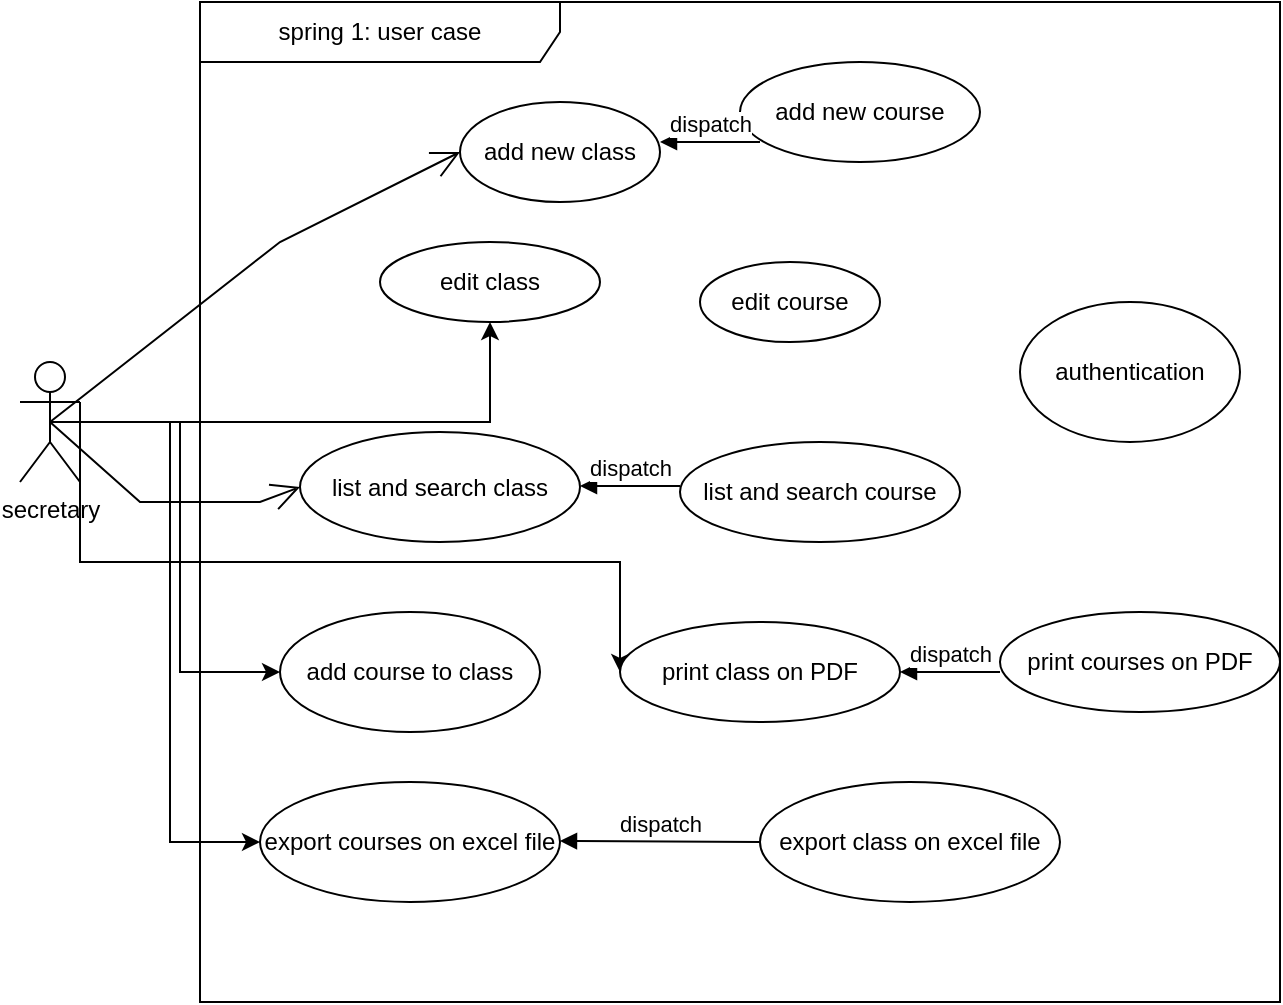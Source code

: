 <mxfile version="24.1.0" type="github" pages="2">
  <diagram name="Page-1" id="PVpVWnrb7OfxVeaUVZbv">
    <mxGraphModel dx="808" dy="454" grid="1" gridSize="10" guides="1" tooltips="1" connect="1" arrows="1" fold="1" page="1" pageScale="1" pageWidth="1100" pageHeight="850" math="0" shadow="0">
      <root>
        <mxCell id="0" />
        <mxCell id="1" parent="0" />
        <mxCell id="RxyTfKeCICmaVniZv6vC-5" style="edgeStyle=orthogonalEdgeStyle;rounded=0;orthogonalLoop=1;jettySize=auto;html=1;exitX=0.5;exitY=0.5;exitDx=0;exitDy=0;exitPerimeter=0;" edge="1" parent="1" source="xHafQDAboFbrmeWprMl6-1" target="xHafQDAboFbrmeWprMl6-8">
          <mxGeometry relative="1" as="geometry" />
        </mxCell>
        <mxCell id="RxyTfKeCICmaVniZv6vC-13" style="edgeStyle=orthogonalEdgeStyle;rounded=0;orthogonalLoop=1;jettySize=auto;html=1;exitX=0.5;exitY=0.5;exitDx=0;exitDy=0;exitPerimeter=0;entryX=0;entryY=0.5;entryDx=0;entryDy=0;" edge="1" parent="1" source="xHafQDAboFbrmeWprMl6-1" target="RxyTfKeCICmaVniZv6vC-11">
          <mxGeometry relative="1" as="geometry" />
        </mxCell>
        <mxCell id="RxyTfKeCICmaVniZv6vC-15" style="edgeStyle=orthogonalEdgeStyle;rounded=0;orthogonalLoop=1;jettySize=auto;html=1;exitX=0.5;exitY=0.5;exitDx=0;exitDy=0;exitPerimeter=0;entryX=0;entryY=0.5;entryDx=0;entryDy=0;" edge="1" parent="1" source="xHafQDAboFbrmeWprMl6-1" target="RxyTfKeCICmaVniZv6vC-8">
          <mxGeometry relative="1" as="geometry" />
        </mxCell>
        <mxCell id="RxyTfKeCICmaVniZv6vC-19" style="edgeStyle=orthogonalEdgeStyle;rounded=0;orthogonalLoop=1;jettySize=auto;html=1;exitX=1;exitY=0.333;exitDx=0;exitDy=0;exitPerimeter=0;entryX=0;entryY=0.5;entryDx=0;entryDy=0;" edge="1" parent="1" source="xHafQDAboFbrmeWprMl6-1" target="RxyTfKeCICmaVniZv6vC-9">
          <mxGeometry relative="1" as="geometry">
            <Array as="points">
              <mxPoint x="120" y="370" />
              <mxPoint x="390" y="370" />
            </Array>
          </mxGeometry>
        </mxCell>
        <mxCell id="xHafQDAboFbrmeWprMl6-1" value="secretary" style="shape=umlActor;verticalLabelPosition=bottom;verticalAlign=top;html=1;" parent="1" vertex="1">
          <mxGeometry x="90" y="270" width="30" height="60" as="geometry" />
        </mxCell>
        <mxCell id="xHafQDAboFbrmeWprMl6-6" value="add new class" style="ellipse;whiteSpace=wrap;html=1;" parent="1" vertex="1">
          <mxGeometry x="310" y="140" width="100" height="50" as="geometry" />
        </mxCell>
        <mxCell id="xHafQDAboFbrmeWprMl6-8" value="edit class" style="ellipse;whiteSpace=wrap;html=1;" parent="1" vertex="1">
          <mxGeometry x="270" y="210" width="110" height="40" as="geometry" />
        </mxCell>
        <mxCell id="xHafQDAboFbrmeWprMl6-9" value="list and search class" style="ellipse;whiteSpace=wrap;html=1;" parent="1" vertex="1">
          <mxGeometry x="230" y="305" width="140" height="55" as="geometry" />
        </mxCell>
        <mxCell id="xHafQDAboFbrmeWprMl6-11" value="" style="endArrow=open;endFill=1;endSize=12;html=1;rounded=0;entryX=0;entryY=0.5;entryDx=0;entryDy=0;exitX=0.5;exitY=0.5;exitDx=0;exitDy=0;exitPerimeter=0;" parent="1" source="xHafQDAboFbrmeWprMl6-1" target="xHafQDAboFbrmeWprMl6-6" edge="1">
          <mxGeometry width="160" relative="1" as="geometry">
            <mxPoint x="110" y="299.5" as="sourcePoint" />
            <mxPoint x="270" y="299.5" as="targetPoint" />
            <Array as="points">
              <mxPoint x="220" y="210" />
            </Array>
          </mxGeometry>
        </mxCell>
        <mxCell id="xHafQDAboFbrmeWprMl6-13" value="" style="endArrow=open;endFill=1;endSize=12;html=1;rounded=0;entryX=0;entryY=0.5;entryDx=0;entryDy=0;exitX=0.5;exitY=0.5;exitDx=0;exitDy=0;exitPerimeter=0;" parent="1" source="xHafQDAboFbrmeWprMl6-1" target="xHafQDAboFbrmeWprMl6-9" edge="1">
          <mxGeometry width="160" relative="1" as="geometry">
            <mxPoint x="130" y="320" as="sourcePoint" />
            <mxPoint x="290" y="320" as="targetPoint" />
            <Array as="points">
              <mxPoint x="150" y="340" />
              <mxPoint x="210" y="340" />
            </Array>
          </mxGeometry>
        </mxCell>
        <mxCell id="xHafQDAboFbrmeWprMl6-14" value="authentication" style="ellipse;whiteSpace=wrap;html=1;" parent="1" vertex="1">
          <mxGeometry x="590" y="240" width="110" height="70" as="geometry" />
        </mxCell>
        <mxCell id="RxyTfKeCICmaVniZv6vC-1" value="spring 1: user case" style="shape=umlFrame;whiteSpace=wrap;html=1;pointerEvents=0;width=180;height=30;" vertex="1" parent="1">
          <mxGeometry x="180" y="90" width="540" height="500" as="geometry" />
        </mxCell>
        <mxCell id="RxyTfKeCICmaVniZv6vC-2" value="edit course" style="ellipse;whiteSpace=wrap;html=1;" vertex="1" parent="1">
          <mxGeometry x="430" y="220" width="90" height="40" as="geometry" />
        </mxCell>
        <mxCell id="RxyTfKeCICmaVniZv6vC-6" value="list and search course" style="ellipse;whiteSpace=wrap;html=1;" vertex="1" parent="1">
          <mxGeometry x="420" y="310" width="140" height="50" as="geometry" />
        </mxCell>
        <mxCell id="RxyTfKeCICmaVniZv6vC-7" value="add new course" style="ellipse;whiteSpace=wrap;html=1;" vertex="1" parent="1">
          <mxGeometry x="450" y="120" width="120" height="50" as="geometry" />
        </mxCell>
        <mxCell id="RxyTfKeCICmaVniZv6vC-8" value="add course to class" style="ellipse;whiteSpace=wrap;html=1;" vertex="1" parent="1">
          <mxGeometry x="220" y="395" width="130" height="60" as="geometry" />
        </mxCell>
        <mxCell id="RxyTfKeCICmaVniZv6vC-9" value="print class on PDF" style="ellipse;whiteSpace=wrap;html=1;" vertex="1" parent="1">
          <mxGeometry x="390" y="400" width="140" height="50" as="geometry" />
        </mxCell>
        <mxCell id="RxyTfKeCICmaVniZv6vC-10" value="print courses on PDF" style="ellipse;whiteSpace=wrap;html=1;" vertex="1" parent="1">
          <mxGeometry x="580" y="395" width="140" height="50" as="geometry" />
        </mxCell>
        <mxCell id="RxyTfKeCICmaVniZv6vC-11" value="export courses on excel file" style="ellipse;whiteSpace=wrap;html=1;" vertex="1" parent="1">
          <mxGeometry x="210" y="480" width="150" height="60" as="geometry" />
        </mxCell>
        <mxCell id="RxyTfKeCICmaVniZv6vC-12" value="export class on excel file" style="ellipse;whiteSpace=wrap;html=1;" vertex="1" parent="1">
          <mxGeometry x="460" y="480" width="150" height="60" as="geometry" />
        </mxCell>
        <mxCell id="RxyTfKeCICmaVniZv6vC-16" value="dispatch" style="html=1;verticalAlign=bottom;endArrow=block;curved=0;rounded=0;exitX=0;exitY=0.5;exitDx=0;exitDy=0;" edge="1" parent="1" source="RxyTfKeCICmaVniZv6vC-12">
          <mxGeometry width="80" relative="1" as="geometry">
            <mxPoint x="440" y="509.5" as="sourcePoint" />
            <mxPoint x="360" y="509.5" as="targetPoint" />
          </mxGeometry>
        </mxCell>
        <mxCell id="RxyTfKeCICmaVniZv6vC-17" value="dispatch" style="html=1;verticalAlign=bottom;endArrow=block;curved=0;rounded=0;" edge="1" parent="1">
          <mxGeometry width="80" relative="1" as="geometry">
            <mxPoint x="580" y="425" as="sourcePoint" />
            <mxPoint x="530" y="425" as="targetPoint" />
          </mxGeometry>
        </mxCell>
        <mxCell id="RxyTfKeCICmaVniZv6vC-18" value="dispatch" style="html=1;verticalAlign=bottom;endArrow=block;curved=0;rounded=0;" edge="1" parent="1">
          <mxGeometry width="80" relative="1" as="geometry">
            <mxPoint x="420" y="332" as="sourcePoint" />
            <mxPoint x="370" y="332" as="targetPoint" />
          </mxGeometry>
        </mxCell>
        <mxCell id="RxyTfKeCICmaVniZv6vC-20" value="dispatch" style="html=1;verticalAlign=bottom;endArrow=block;curved=0;rounded=0;" edge="1" parent="1">
          <mxGeometry width="80" relative="1" as="geometry">
            <mxPoint x="460" y="160" as="sourcePoint" />
            <mxPoint x="410" y="160" as="targetPoint" />
          </mxGeometry>
        </mxCell>
      </root>
    </mxGraphModel>
  </diagram>
  <diagram id="EVSd_o98dj5fEHspu7c7" name="Page-2">
    <mxGraphModel dx="808" dy="454" grid="1" gridSize="10" guides="1" tooltips="1" connect="1" arrows="1" fold="1" page="1" pageScale="1" pageWidth="850" pageHeight="1100" math="0" shadow="0">
      <root>
        <mxCell id="0" />
        <mxCell id="1" parent="0" />
        <mxCell id="r9Iak4nXetqMGGFo57f--1" value="Class" style="swimlane;fontStyle=0;childLayout=stackLayout;horizontal=1;startSize=26;fillColor=none;horizontalStack=0;resizeParent=1;resizeParentMax=0;resizeLast=0;collapsible=1;marginBottom=0;whiteSpace=wrap;html=1;" parent="1" vertex="1">
          <mxGeometry x="330" y="290" width="150" height="200" as="geometry" />
        </mxCell>
        <mxCell id="r9Iak4nXetqMGGFo57f--2" value="+ id: Int" style="text;strokeColor=none;fillColor=none;align=left;verticalAlign=top;spacingLeft=4;spacingRight=4;overflow=hidden;rotatable=0;points=[[0,0.5],[1,0.5]];portConstraint=eastwest;whiteSpace=wrap;html=1;" parent="r9Iak4nXetqMGGFo57f--1" vertex="1">
          <mxGeometry y="26" width="150" height="26" as="geometry" />
        </mxCell>
        <mxCell id="r9Iak4nXetqMGGFo57f--3" value="+ name : Text" style="text;strokeColor=none;fillColor=none;align=left;verticalAlign=top;spacingLeft=4;spacingRight=4;overflow=hidden;rotatable=0;points=[[0,0.5],[1,0.5]];portConstraint=eastwest;whiteSpace=wrap;html=1;" parent="r9Iak4nXetqMGGFo57f--1" vertex="1">
          <mxGeometry y="52" width="150" height="26" as="geometry" />
        </mxCell>
        <mxCell id="r9Iak4nXetqMGGFo57f--4" value="&lt;div&gt;+ field : Text&lt;/div&gt;&lt;div&gt;&lt;br&gt;&lt;/div&gt;&lt;div&gt;+ cycle : cycle&lt;br&gt;&lt;/div&gt;&lt;div&gt;&lt;br&gt;&lt;/div&gt;&lt;div&gt;+ level : Int&lt;/div&gt;&lt;div&gt;&lt;br&gt;&lt;/div&gt;&lt;div&gt;+ &lt;br&gt;&lt;/div&gt;" style="text;strokeColor=none;fillColor=none;align=left;verticalAlign=top;spacingLeft=4;spacingRight=4;overflow=hidden;rotatable=0;points=[[0,0.5],[1,0.5]];portConstraint=eastwest;whiteSpace=wrap;html=1;" parent="r9Iak4nXetqMGGFo57f--1" vertex="1">
          <mxGeometry y="78" width="150" height="122" as="geometry" />
        </mxCell>
        <mxCell id="3dtmtDhH3WgYcla-uufY-2" value="&lt;p style=&quot;margin:0px;margin-top:4px;text-align:center;&quot;&gt;&lt;b&gt;cycle&lt;/b&gt;&lt;/p&gt;&lt;hr size=&quot;1&quot; style=&quot;border-style:solid;&quot;&gt;&lt;p style=&quot;margin:0px;margin-left:4px;&quot;&gt;+ name: Text&lt;br&gt;&lt;/p&gt;&lt;hr size=&quot;1&quot; style=&quot;border-style:solid;&quot;&gt;&lt;p style=&quot;margin:0px;margin-left:4px;&quot;&gt;+ constructor(): void&lt;br&gt;&lt;/p&gt;" style="verticalAlign=top;align=left;overflow=fill;html=1;whiteSpace=wrap;" parent="1" vertex="1">
          <mxGeometry x="80" y="240" width="160" height="90" as="geometry" />
        </mxCell>
      </root>
    </mxGraphModel>
  </diagram>
</mxfile>
